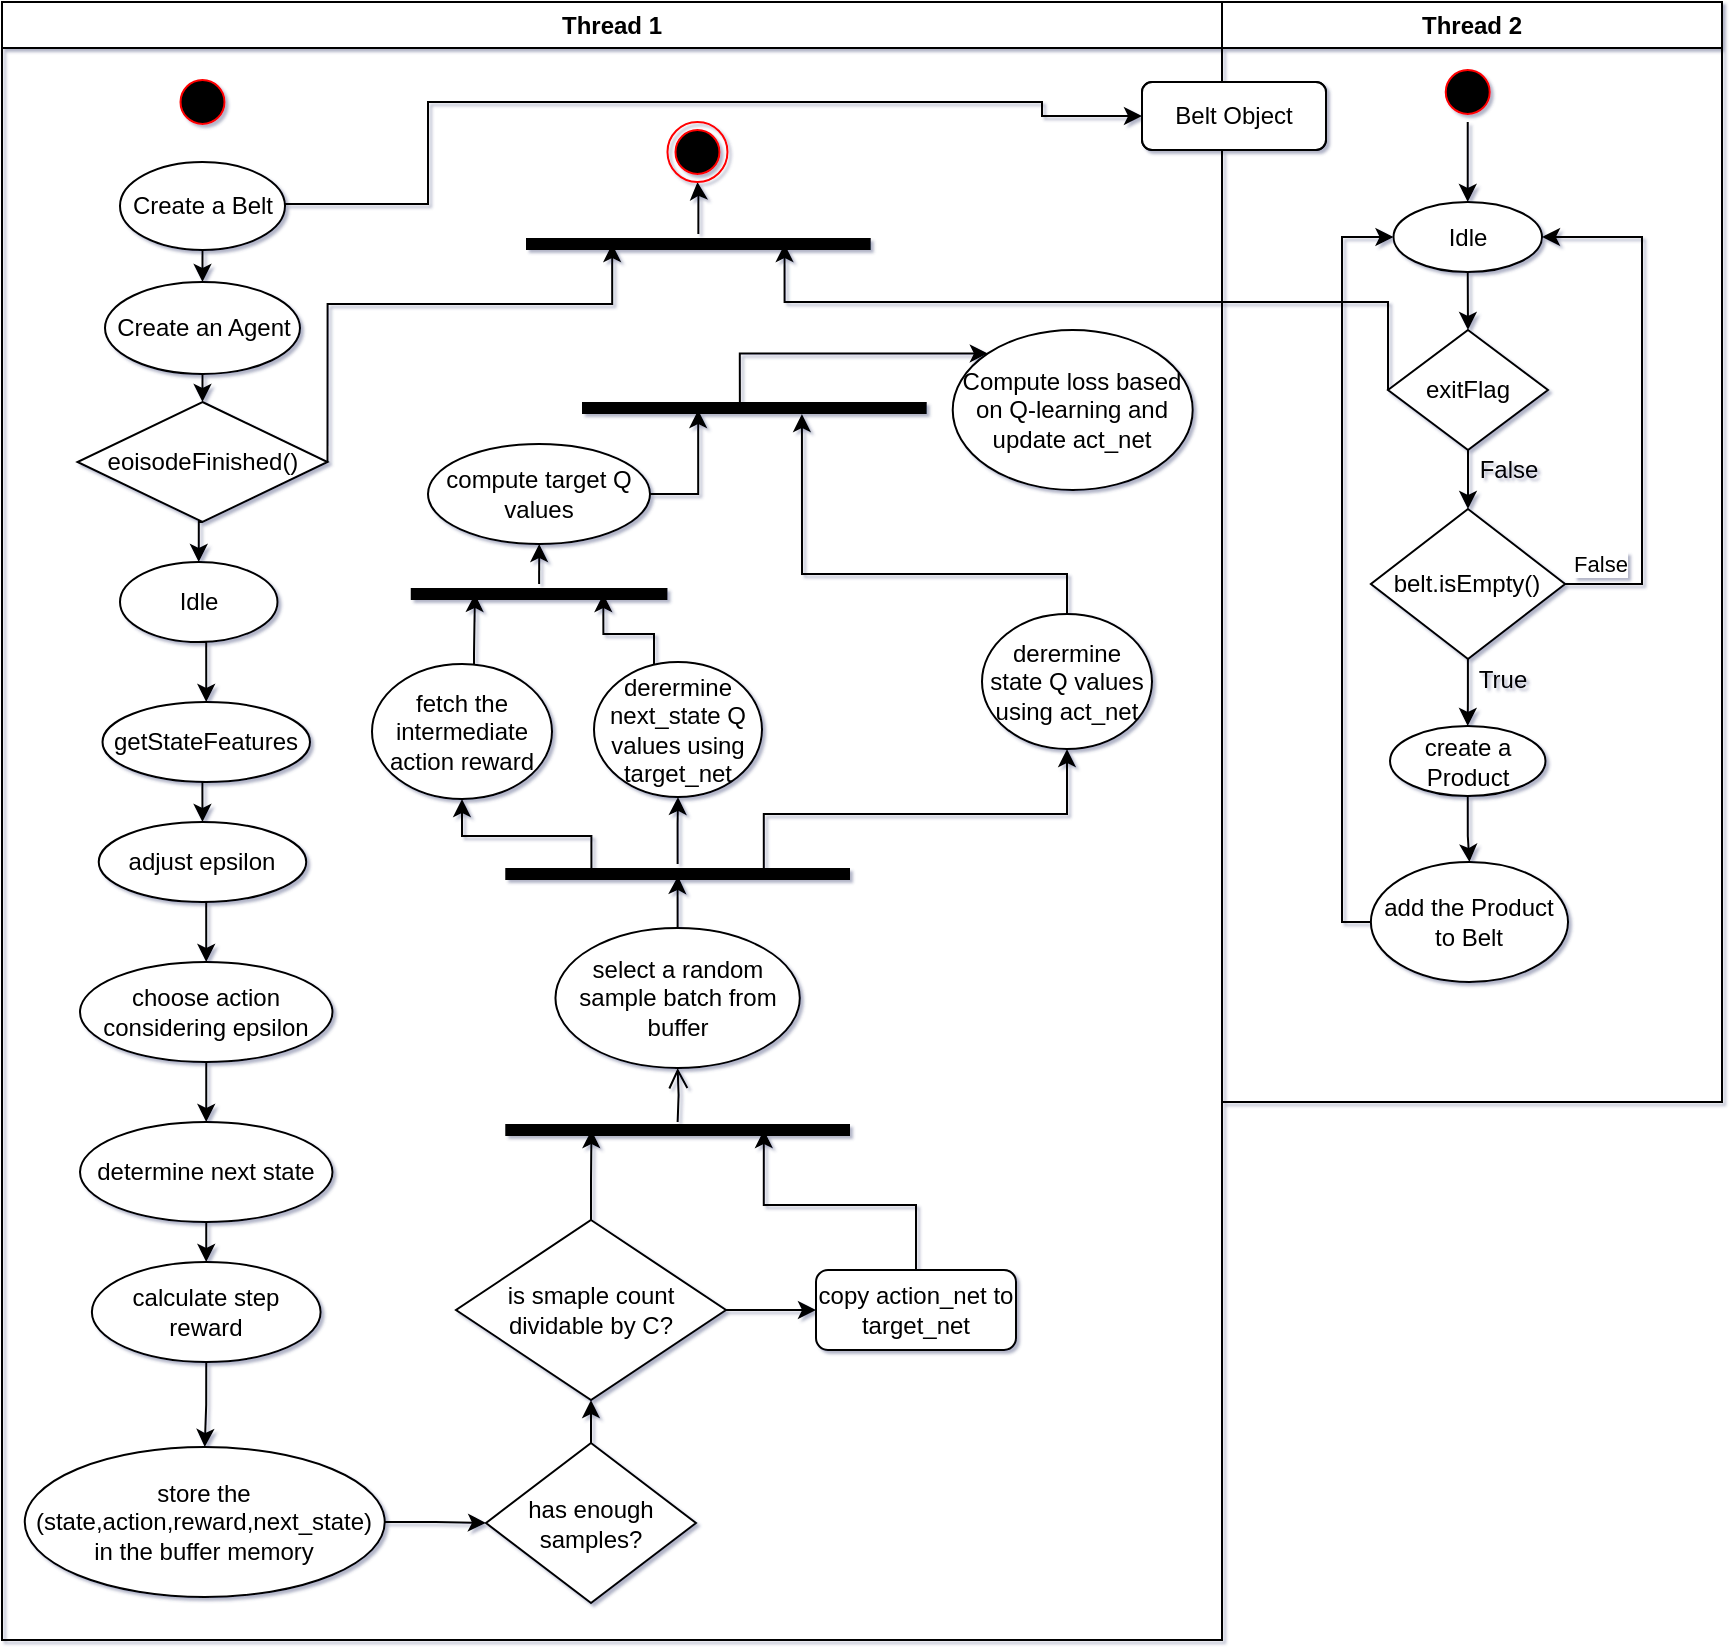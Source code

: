 <mxfile version="16.0.0" type="github">
  <diagram name="Page-1" id="e7e014a7-5840-1c2e-5031-d8a46d1fe8dd">
    <mxGraphModel dx="1350" dy="925" grid="1" gridSize="10" guides="1" tooltips="1" connect="1" arrows="1" fold="1" page="1" pageScale="1" pageWidth="1169" pageHeight="826" background="none" math="0" shadow="1">
      <root>
        <mxCell id="0" />
        <mxCell id="1" parent="0" />
        <mxCell id="3" value="Thread 2" style="swimlane;whiteSpace=wrap;strokeColor=#000000;" parent="1" vertex="1">
          <mxGeometry x="660" width="250" height="550" as="geometry" />
        </mxCell>
        <mxCell id="IZ_L9Osw-Pexkq-K0pFs-16" style="edgeStyle=orthogonalEdgeStyle;rounded=0;orthogonalLoop=1;jettySize=auto;html=1;entryX=0.5;entryY=0;entryDx=0;entryDy=0;" edge="1" parent="3" source="13" target="xOOWta2H1G1LAFOARg2k-72">
          <mxGeometry relative="1" as="geometry" />
        </mxCell>
        <mxCell id="13" value="" style="ellipse;shape=startState;fillColor=#000000;strokeColor=#ff0000;" parent="3" vertex="1">
          <mxGeometry x="107.87" y="30" width="30" height="30" as="geometry" />
        </mxCell>
        <mxCell id="IZ_L9Osw-Pexkq-K0pFs-18" style="edgeStyle=orthogonalEdgeStyle;rounded=0;orthogonalLoop=1;jettySize=auto;html=1;entryX=0.5;entryY=0;entryDx=0;entryDy=0;" edge="1" parent="3" source="xOOWta2H1G1LAFOARg2k-68" target="IZ_L9Osw-Pexkq-K0pFs-15">
          <mxGeometry relative="1" as="geometry" />
        </mxCell>
        <mxCell id="xOOWta2H1G1LAFOARg2k-68" value="exitFlag" style="rhombus;whiteSpace=wrap;html=1;" parent="3" vertex="1">
          <mxGeometry x="83" y="164" width="80" height="60" as="geometry" />
        </mxCell>
        <mxCell id="IZ_L9Osw-Pexkq-K0pFs-17" style="edgeStyle=orthogonalEdgeStyle;rounded=0;orthogonalLoop=1;jettySize=auto;html=1;entryX=0.5;entryY=0;entryDx=0;entryDy=0;" edge="1" parent="3" source="xOOWta2H1G1LAFOARg2k-72" target="xOOWta2H1G1LAFOARg2k-68">
          <mxGeometry relative="1" as="geometry" />
        </mxCell>
        <mxCell id="xOOWta2H1G1LAFOARg2k-72" value="Idle" style="ellipse;whiteSpace=wrap;html=1;" parent="3" vertex="1">
          <mxGeometry x="85.75" y="100" width="74.25" height="35" as="geometry" />
        </mxCell>
        <mxCell id="IZ_L9Osw-Pexkq-K0pFs-26" style="edgeStyle=orthogonalEdgeStyle;rounded=0;orthogonalLoop=1;jettySize=auto;html=1;entryX=0;entryY=0.5;entryDx=0;entryDy=0;" edge="1" parent="3" source="xOOWta2H1G1LAFOARg2k-73" target="xOOWta2H1G1LAFOARg2k-72">
          <mxGeometry relative="1" as="geometry">
            <Array as="points">
              <mxPoint x="60" y="460" />
              <mxPoint x="60" y="118" />
            </Array>
          </mxGeometry>
        </mxCell>
        <mxCell id="xOOWta2H1G1LAFOARg2k-73" value="add the Product to Belt" style="ellipse;whiteSpace=wrap;html=1;" parent="3" vertex="1">
          <mxGeometry x="74.44" y="430" width="98.57" height="60" as="geometry" />
        </mxCell>
        <mxCell id="IZ_L9Osw-Pexkq-K0pFs-25" style="edgeStyle=orthogonalEdgeStyle;rounded=0;orthogonalLoop=1;jettySize=auto;html=1;" edge="1" parent="3" source="xOOWta2H1G1LAFOARg2k-79" target="xOOWta2H1G1LAFOARg2k-73">
          <mxGeometry relative="1" as="geometry" />
        </mxCell>
        <mxCell id="xOOWta2H1G1LAFOARg2k-79" value="create a Product" style="ellipse;whiteSpace=wrap;html=1;" parent="3" vertex="1">
          <mxGeometry x="84" y="362" width="77.75" height="35" as="geometry" />
        </mxCell>
        <mxCell id="IZ_L9Osw-Pexkq-K0pFs-23" style="edgeStyle=orthogonalEdgeStyle;rounded=0;orthogonalLoop=1;jettySize=auto;html=1;entryX=1;entryY=0.5;entryDx=0;entryDy=0;exitX=1;exitY=0.5;exitDx=0;exitDy=0;" edge="1" parent="3" source="IZ_L9Osw-Pexkq-K0pFs-15" target="xOOWta2H1G1LAFOARg2k-72">
          <mxGeometry relative="1" as="geometry">
            <Array as="points">
              <mxPoint x="210" y="291" />
              <mxPoint x="210" y="118" />
            </Array>
          </mxGeometry>
        </mxCell>
        <mxCell id="IZ_L9Osw-Pexkq-K0pFs-27" value="False" style="edgeLabel;html=1;align=center;verticalAlign=middle;resizable=0;points=[];" vertex="1" connectable="0" parent="IZ_L9Osw-Pexkq-K0pFs-23">
          <mxGeometry x="0.103" y="-4" relative="1" as="geometry">
            <mxPoint x="-25" y="96" as="offset" />
          </mxGeometry>
        </mxCell>
        <mxCell id="IZ_L9Osw-Pexkq-K0pFs-24" style="edgeStyle=orthogonalEdgeStyle;rounded=0;orthogonalLoop=1;jettySize=auto;html=1;entryX=0.5;entryY=0;entryDx=0;entryDy=0;" edge="1" parent="3" source="IZ_L9Osw-Pexkq-K0pFs-15" target="xOOWta2H1G1LAFOARg2k-79">
          <mxGeometry relative="1" as="geometry" />
        </mxCell>
        <mxCell id="IZ_L9Osw-Pexkq-K0pFs-15" value="belt.isEmpty()" style="rhombus;whiteSpace=wrap;html=1;" vertex="1" parent="3">
          <mxGeometry x="74.44" y="253.5" width="97.12" height="75" as="geometry" />
        </mxCell>
        <mxCell id="IZ_L9Osw-Pexkq-K0pFs-29" value="False" style="text;html=1;align=center;verticalAlign=middle;resizable=0;points=[];autosize=1;strokeColor=none;fillColor=none;" vertex="1" parent="3">
          <mxGeometry x="123" y="224" width="40" height="20" as="geometry" />
        </mxCell>
        <mxCell id="IZ_L9Osw-Pexkq-K0pFs-28" value="True" style="text;html=1;align=center;verticalAlign=middle;resizable=0;points=[];autosize=1;strokeColor=none;fillColor=none;" vertex="1" parent="3">
          <mxGeometry x="120" y="328.5" width="40" height="20" as="geometry" />
        </mxCell>
        <mxCell id="xOOWta2H1G1LAFOARg2k-67" value="Belt Object" style="rounded=1;whiteSpace=wrap;html=1;" parent="3" vertex="1">
          <mxGeometry x="-40" y="40" width="92" height="34" as="geometry" />
        </mxCell>
        <mxCell id="2" value="Thread 1" style="swimlane;whiteSpace=wrap" parent="1" vertex="1">
          <mxGeometry x="50" width="610" height="819" as="geometry" />
        </mxCell>
        <mxCell id="5" value="" style="ellipse;shape=startState;fillColor=#000000;strokeColor=#ff0000;" parent="2" vertex="1">
          <mxGeometry x="85.25" y="35" width="30" height="30" as="geometry" />
        </mxCell>
        <mxCell id="IZ_L9Osw-Pexkq-K0pFs-109" style="edgeStyle=orthogonalEdgeStyle;rounded=0;orthogonalLoop=1;jettySize=auto;html=1;exitX=0.5;exitY=1;exitDx=0;exitDy=0;entryX=0.5;entryY=0;entryDx=0;entryDy=0;strokeColor=#000000;" edge="1" parent="2" source="xOOWta2H1G1LAFOARg2k-70" target="xOOWta2H1G1LAFOARg2k-71">
          <mxGeometry relative="1" as="geometry" />
        </mxCell>
        <mxCell id="xOOWta2H1G1LAFOARg2k-70" value="Create a Belt" style="ellipse;whiteSpace=wrap;html=1;" parent="2" vertex="1">
          <mxGeometry x="59" y="80" width="82.5" height="44" as="geometry" />
        </mxCell>
        <mxCell id="IZ_L9Osw-Pexkq-K0pFs-110" style="edgeStyle=orthogonalEdgeStyle;rounded=0;orthogonalLoop=1;jettySize=auto;html=1;exitX=0.5;exitY=1;exitDx=0;exitDy=0;entryX=0.5;entryY=0;entryDx=0;entryDy=0;strokeColor=#000000;" edge="1" parent="2" source="xOOWta2H1G1LAFOARg2k-71" target="IZ_L9Osw-Pexkq-K0pFs-32">
          <mxGeometry relative="1" as="geometry" />
        </mxCell>
        <mxCell id="xOOWta2H1G1LAFOARg2k-71" value="Create an Agent" style="ellipse;whiteSpace=wrap;html=1;" parent="2" vertex="1">
          <mxGeometry x="51.5" y="140" width="97.5" height="46" as="geometry" />
        </mxCell>
        <mxCell id="IZ_L9Osw-Pexkq-K0pFs-104" style="edgeStyle=orthogonalEdgeStyle;rounded=0;orthogonalLoop=1;jettySize=auto;html=1;exitX=1;exitY=0.5;exitDx=0;exitDy=0;entryX=0.75;entryY=0.5;entryDx=0;entryDy=0;entryPerimeter=0;strokeColor=#000000;" edge="1" parent="2" source="IZ_L9Osw-Pexkq-K0pFs-32" target="IZ_L9Osw-Pexkq-K0pFs-57">
          <mxGeometry relative="1" as="geometry">
            <Array as="points">
              <mxPoint x="163" y="151" />
              <mxPoint x="305" y="151" />
            </Array>
          </mxGeometry>
        </mxCell>
        <mxCell id="IZ_L9Osw-Pexkq-K0pFs-111" style="edgeStyle=orthogonalEdgeStyle;rounded=0;orthogonalLoop=1;jettySize=auto;html=1;exitX=0.5;exitY=1;exitDx=0;exitDy=0;entryX=0.5;entryY=0;entryDx=0;entryDy=0;strokeColor=#000000;" edge="1" parent="2" source="IZ_L9Osw-Pexkq-K0pFs-32" target="IZ_L9Osw-Pexkq-K0pFs-33">
          <mxGeometry relative="1" as="geometry" />
        </mxCell>
        <mxCell id="IZ_L9Osw-Pexkq-K0pFs-32" value="eoisodeFinished()" style="rhombus;whiteSpace=wrap;html=1;" vertex="1" parent="2">
          <mxGeometry x="37.75" y="200" width="125" height="60" as="geometry" />
        </mxCell>
        <mxCell id="IZ_L9Osw-Pexkq-K0pFs-112" style="edgeStyle=orthogonalEdgeStyle;rounded=0;orthogonalLoop=1;jettySize=auto;html=1;exitX=0.5;exitY=1;exitDx=0;exitDy=0;entryX=0.5;entryY=0;entryDx=0;entryDy=0;strokeColor=#000000;" edge="1" parent="2" source="IZ_L9Osw-Pexkq-K0pFs-33" target="IZ_L9Osw-Pexkq-K0pFs-38">
          <mxGeometry relative="1" as="geometry" />
        </mxCell>
        <mxCell id="IZ_L9Osw-Pexkq-K0pFs-33" value="Idle" style="ellipse;whiteSpace=wrap;html=1;" vertex="1" parent="2">
          <mxGeometry x="59" y="280" width="78.75" height="40" as="geometry" />
        </mxCell>
        <mxCell id="IZ_L9Osw-Pexkq-K0pFs-113" style="edgeStyle=orthogonalEdgeStyle;rounded=0;orthogonalLoop=1;jettySize=auto;html=1;exitX=0.5;exitY=1;exitDx=0;exitDy=0;entryX=0.5;entryY=0;entryDx=0;entryDy=0;strokeColor=#000000;" edge="1" parent="2" source="IZ_L9Osw-Pexkq-K0pFs-38" target="IZ_L9Osw-Pexkq-K0pFs-39">
          <mxGeometry relative="1" as="geometry" />
        </mxCell>
        <mxCell id="IZ_L9Osw-Pexkq-K0pFs-38" value="getStateFeatures" style="ellipse;whiteSpace=wrap;html=1;" vertex="1" parent="2">
          <mxGeometry x="50.26" y="350" width="103.74" height="40" as="geometry" />
        </mxCell>
        <mxCell id="IZ_L9Osw-Pexkq-K0pFs-114" style="edgeStyle=orthogonalEdgeStyle;rounded=0;orthogonalLoop=1;jettySize=auto;html=1;exitX=0.5;exitY=1;exitDx=0;exitDy=0;entryX=0.5;entryY=0;entryDx=0;entryDy=0;strokeColor=#000000;" edge="1" parent="2" source="IZ_L9Osw-Pexkq-K0pFs-39" target="IZ_L9Osw-Pexkq-K0pFs-40">
          <mxGeometry relative="1" as="geometry" />
        </mxCell>
        <mxCell id="IZ_L9Osw-Pexkq-K0pFs-39" value="adjust epsilon" style="ellipse;whiteSpace=wrap;html=1;" vertex="1" parent="2">
          <mxGeometry x="48.37" y="410" width="103.75" height="40" as="geometry" />
        </mxCell>
        <mxCell id="IZ_L9Osw-Pexkq-K0pFs-115" style="edgeStyle=orthogonalEdgeStyle;rounded=0;orthogonalLoop=1;jettySize=auto;html=1;exitX=0.5;exitY=1;exitDx=0;exitDy=0;entryX=0.5;entryY=0;entryDx=0;entryDy=0;strokeColor=#000000;" edge="1" parent="2" source="IZ_L9Osw-Pexkq-K0pFs-40" target="IZ_L9Osw-Pexkq-K0pFs-41">
          <mxGeometry relative="1" as="geometry" />
        </mxCell>
        <mxCell id="IZ_L9Osw-Pexkq-K0pFs-40" value="choose action considering epsilon" style="ellipse;whiteSpace=wrap;html=1;" vertex="1" parent="2">
          <mxGeometry x="39" y="480" width="126.25" height="50" as="geometry" />
        </mxCell>
        <mxCell id="IZ_L9Osw-Pexkq-K0pFs-116" style="edgeStyle=orthogonalEdgeStyle;rounded=0;orthogonalLoop=1;jettySize=auto;html=1;exitX=0.5;exitY=1;exitDx=0;exitDy=0;entryX=0.5;entryY=0;entryDx=0;entryDy=0;strokeColor=#000000;" edge="1" parent="2" source="IZ_L9Osw-Pexkq-K0pFs-41" target="IZ_L9Osw-Pexkq-K0pFs-42">
          <mxGeometry relative="1" as="geometry" />
        </mxCell>
        <mxCell id="IZ_L9Osw-Pexkq-K0pFs-41" value="determine next state" style="ellipse;whiteSpace=wrap;html=1;" vertex="1" parent="2">
          <mxGeometry x="39" y="560" width="126.25" height="50" as="geometry" />
        </mxCell>
        <mxCell id="IZ_L9Osw-Pexkq-K0pFs-117" style="edgeStyle=orthogonalEdgeStyle;rounded=0;orthogonalLoop=1;jettySize=auto;html=1;exitX=0.5;exitY=1;exitDx=0;exitDy=0;entryX=0.5;entryY=0;entryDx=0;entryDy=0;strokeColor=#000000;" edge="1" parent="2" source="IZ_L9Osw-Pexkq-K0pFs-42" target="IZ_L9Osw-Pexkq-K0pFs-43">
          <mxGeometry relative="1" as="geometry" />
        </mxCell>
        <mxCell id="IZ_L9Osw-Pexkq-K0pFs-42" value="calculate step reward" style="ellipse;whiteSpace=wrap;html=1;" vertex="1" parent="2">
          <mxGeometry x="44.94" y="630" width="114.37" height="50" as="geometry" />
        </mxCell>
        <mxCell id="IZ_L9Osw-Pexkq-K0pFs-118" value="" style="edgeStyle=orthogonalEdgeStyle;rounded=0;orthogonalLoop=1;jettySize=auto;html=1;strokeColor=#000000;" edge="1" parent="2" source="IZ_L9Osw-Pexkq-K0pFs-43" target="IZ_L9Osw-Pexkq-K0pFs-44">
          <mxGeometry relative="1" as="geometry" />
        </mxCell>
        <mxCell id="IZ_L9Osw-Pexkq-K0pFs-43" value="store the (state,action,reward,next_state) in the buffer memory" style="ellipse;whiteSpace=wrap;html=1;" vertex="1" parent="2">
          <mxGeometry x="11.38" y="722.5" width="180" height="75" as="geometry" />
        </mxCell>
        <mxCell id="IZ_L9Osw-Pexkq-K0pFs-119" style="edgeStyle=orthogonalEdgeStyle;rounded=0;orthogonalLoop=1;jettySize=auto;html=1;exitX=0.5;exitY=0;exitDx=0;exitDy=0;entryX=0.5;entryY=1;entryDx=0;entryDy=0;strokeColor=#000000;" edge="1" parent="2" source="IZ_L9Osw-Pexkq-K0pFs-44" target="IZ_L9Osw-Pexkq-K0pFs-45">
          <mxGeometry relative="1" as="geometry" />
        </mxCell>
        <mxCell id="IZ_L9Osw-Pexkq-K0pFs-44" value="has enough samples?" style="rhombus;whiteSpace=wrap;html=1;" vertex="1" parent="2">
          <mxGeometry x="242" y="720.5" width="105" height="80" as="geometry" />
        </mxCell>
        <mxCell id="IZ_L9Osw-Pexkq-K0pFs-54" style="edgeStyle=orthogonalEdgeStyle;rounded=0;orthogonalLoop=1;jettySize=auto;html=1;entryX=0.75;entryY=0.5;entryDx=0;entryDy=0;entryPerimeter=0;strokeColor=#000000;" edge="1" parent="2" source="IZ_L9Osw-Pexkq-K0pFs-45" target="IZ_L9Osw-Pexkq-K0pFs-48">
          <mxGeometry relative="1" as="geometry" />
        </mxCell>
        <mxCell id="IZ_L9Osw-Pexkq-K0pFs-120" style="edgeStyle=orthogonalEdgeStyle;rounded=0;orthogonalLoop=1;jettySize=auto;html=1;entryX=0;entryY=0.5;entryDx=0;entryDy=0;strokeColor=#000000;" edge="1" parent="2" source="IZ_L9Osw-Pexkq-K0pFs-45" target="IZ_L9Osw-Pexkq-K0pFs-46">
          <mxGeometry relative="1" as="geometry" />
        </mxCell>
        <mxCell id="IZ_L9Osw-Pexkq-K0pFs-45" value="is smaple count dividable by C?" style="rhombus;whiteSpace=wrap;html=1;" vertex="1" parent="2">
          <mxGeometry x="227" y="609" width="135" height="90" as="geometry" />
        </mxCell>
        <mxCell id="IZ_L9Osw-Pexkq-K0pFs-53" style="edgeStyle=orthogonalEdgeStyle;rounded=0;orthogonalLoop=1;jettySize=auto;html=1;entryX=0.25;entryY=0.5;entryDx=0;entryDy=0;entryPerimeter=0;strokeColor=#000000;" edge="1" parent="2" source="IZ_L9Osw-Pexkq-K0pFs-46" target="IZ_L9Osw-Pexkq-K0pFs-48">
          <mxGeometry relative="1" as="geometry" />
        </mxCell>
        <mxCell id="IZ_L9Osw-Pexkq-K0pFs-46" value="copy action_net to target_net" style="rounded=1;whiteSpace=wrap;html=1;" vertex="1" parent="2">
          <mxGeometry x="407" y="634" width="100" height="40" as="geometry" />
        </mxCell>
        <mxCell id="IZ_L9Osw-Pexkq-K0pFs-52" value="" style="group" vertex="1" connectable="0" parent="2">
          <mxGeometry x="251.64" y="531" width="172.36" height="38" as="geometry" />
        </mxCell>
        <mxCell id="IZ_L9Osw-Pexkq-K0pFs-48" value="" style="shape=line;html=1;strokeWidth=6;strokeColor=#000000;rotation=-180;flipH=0;flipV=0;" vertex="1" parent="IZ_L9Osw-Pexkq-K0pFs-52">
          <mxGeometry y="28" width="172.36" height="10" as="geometry" />
        </mxCell>
        <mxCell id="IZ_L9Osw-Pexkq-K0pFs-49" value="" style="edgeStyle=orthogonalEdgeStyle;html=1;verticalAlign=bottom;endArrow=open;endSize=8;strokeColor=#000000;rounded=0;entryX=0.5;entryY=1;entryDx=0;entryDy=0;" edge="1" parent="IZ_L9Osw-Pexkq-K0pFs-52" target="IZ_L9Osw-Pexkq-K0pFs-55">
          <mxGeometry relative="1" as="geometry">
            <mxPoint x="86.18" as="targetPoint" />
            <mxPoint x="86.18" y="29" as="sourcePoint" />
            <Array as="points" />
          </mxGeometry>
        </mxCell>
        <mxCell id="IZ_L9Osw-Pexkq-K0pFs-68" style="edgeStyle=orthogonalEdgeStyle;rounded=0;orthogonalLoop=1;jettySize=auto;html=1;entryX=0.499;entryY=0.4;entryDx=0;entryDy=0;entryPerimeter=0;strokeColor=#000000;" edge="1" parent="2" source="IZ_L9Osw-Pexkq-K0pFs-55" target="IZ_L9Osw-Pexkq-K0pFs-60">
          <mxGeometry relative="1" as="geometry" />
        </mxCell>
        <mxCell id="IZ_L9Osw-Pexkq-K0pFs-55" value="select a random sample batch from buffer" style="ellipse;whiteSpace=wrap;html=1;strokeColor=#000000;" vertex="1" parent="2">
          <mxGeometry x="276.73" y="463" width="122.18" height="70" as="geometry" />
        </mxCell>
        <mxCell id="IZ_L9Osw-Pexkq-K0pFs-75" style="edgeStyle=orthogonalEdgeStyle;rounded=0;orthogonalLoop=1;jettySize=auto;html=1;exitX=0.25;exitY=0.5;exitDx=0;exitDy=0;exitPerimeter=0;entryX=0.5;entryY=1;entryDx=0;entryDy=0;strokeColor=#000000;" edge="1" parent="2" source="IZ_L9Osw-Pexkq-K0pFs-60" target="IZ_L9Osw-Pexkq-K0pFs-65">
          <mxGeometry relative="1" as="geometry">
            <Array as="points">
              <mxPoint x="381" y="406" />
              <mxPoint x="533" y="406" />
            </Array>
          </mxGeometry>
        </mxCell>
        <mxCell id="IZ_L9Osw-Pexkq-K0pFs-76" style="edgeStyle=orthogonalEdgeStyle;rounded=0;orthogonalLoop=1;jettySize=auto;html=1;exitX=0.75;exitY=0.5;exitDx=0;exitDy=0;exitPerimeter=0;entryX=0.5;entryY=1;entryDx=0;entryDy=0;strokeColor=#000000;" edge="1" parent="2" source="IZ_L9Osw-Pexkq-K0pFs-60" target="IZ_L9Osw-Pexkq-K0pFs-67">
          <mxGeometry relative="1" as="geometry">
            <Array as="points">
              <mxPoint x="295" y="417" />
              <mxPoint x="230" y="417" />
            </Array>
          </mxGeometry>
        </mxCell>
        <mxCell id="IZ_L9Osw-Pexkq-K0pFs-79" style="edgeStyle=orthogonalEdgeStyle;rounded=0;orthogonalLoop=1;jettySize=auto;html=1;entryX=0.5;entryY=1;entryDx=0;entryDy=0;strokeColor=#000000;" edge="1" parent="2" source="IZ_L9Osw-Pexkq-K0pFs-60" target="IZ_L9Osw-Pexkq-K0pFs-66">
          <mxGeometry relative="1" as="geometry" />
        </mxCell>
        <mxCell id="IZ_L9Osw-Pexkq-K0pFs-60" value="" style="shape=line;html=1;strokeWidth=6;strokeColor=#000000;rotation=-180;flipH=0;flipV=0;" vertex="1" parent="2">
          <mxGeometry x="251.64" y="431" width="172.36" height="10" as="geometry" />
        </mxCell>
        <mxCell id="IZ_L9Osw-Pexkq-K0pFs-88" style="edgeStyle=orthogonalEdgeStyle;rounded=0;orthogonalLoop=1;jettySize=auto;html=1;entryX=0.362;entryY=0.2;entryDx=0;entryDy=0;entryPerimeter=0;strokeColor=#000000;" edge="1" parent="2" source="IZ_L9Osw-Pexkq-K0pFs-65" target="IZ_L9Osw-Pexkq-K0pFs-86">
          <mxGeometry relative="1" as="geometry">
            <Array as="points">
              <mxPoint x="533" y="286" />
              <mxPoint x="400" y="286" />
            </Array>
          </mxGeometry>
        </mxCell>
        <mxCell id="IZ_L9Osw-Pexkq-K0pFs-65" value="derermine state Q values using act_net" style="ellipse;whiteSpace=wrap;html=1;strokeColor=#000000;" vertex="1" parent="2">
          <mxGeometry x="490" y="306" width="85" height="67.5" as="geometry" />
        </mxCell>
        <mxCell id="IZ_L9Osw-Pexkq-K0pFs-93" style="edgeStyle=orthogonalEdgeStyle;rounded=0;orthogonalLoop=1;jettySize=auto;html=1;entryX=0.25;entryY=0.5;entryDx=0;entryDy=0;entryPerimeter=0;strokeColor=#000000;" edge="1" parent="2" source="IZ_L9Osw-Pexkq-K0pFs-66" target="IZ_L9Osw-Pexkq-K0pFs-74">
          <mxGeometry relative="1" as="geometry">
            <Array as="points">
              <mxPoint x="326" y="316" />
              <mxPoint x="301" y="316" />
            </Array>
          </mxGeometry>
        </mxCell>
        <mxCell id="IZ_L9Osw-Pexkq-K0pFs-66" value="&lt;span&gt;derermine next_state Q values using target_net&lt;/span&gt;" style="ellipse;whiteSpace=wrap;html=1;strokeColor=#000000;" vertex="1" parent="2">
          <mxGeometry x="296" y="330" width="84" height="67.5" as="geometry" />
        </mxCell>
        <mxCell id="IZ_L9Osw-Pexkq-K0pFs-67" value="fetch the intermediate action reward" style="ellipse;whiteSpace=wrap;html=1;strokeColor=#000000;" vertex="1" parent="2">
          <mxGeometry x="185" y="331" width="90" height="67.5" as="geometry" />
        </mxCell>
        <mxCell id="IZ_L9Osw-Pexkq-K0pFs-103" style="edgeStyle=orthogonalEdgeStyle;rounded=0;orthogonalLoop=1;jettySize=auto;html=1;entryX=0.5;entryY=1;entryDx=0;entryDy=0;strokeColor=#000000;" edge="1" parent="2" source="IZ_L9Osw-Pexkq-K0pFs-57" target="IZ_L9Osw-Pexkq-K0pFs-100">
          <mxGeometry relative="1" as="geometry" />
        </mxCell>
        <mxCell id="IZ_L9Osw-Pexkq-K0pFs-57" value="" style="shape=line;html=1;strokeWidth=6;strokeColor=#000000;rotation=-180;flipH=0;flipV=0;" vertex="1" parent="2">
          <mxGeometry x="262" y="116" width="172.36" height="10" as="geometry" />
        </mxCell>
        <mxCell id="IZ_L9Osw-Pexkq-K0pFs-87" style="edgeStyle=orthogonalEdgeStyle;rounded=0;orthogonalLoop=1;jettySize=auto;html=1;entryX=0.663;entryY=0.4;entryDx=0;entryDy=0;entryPerimeter=0;strokeColor=#000000;exitX=1;exitY=0.5;exitDx=0;exitDy=0;" edge="1" parent="2" source="IZ_L9Osw-Pexkq-K0pFs-83" target="IZ_L9Osw-Pexkq-K0pFs-86">
          <mxGeometry relative="1" as="geometry" />
        </mxCell>
        <mxCell id="IZ_L9Osw-Pexkq-K0pFs-83" value="compute target Q values" style="ellipse;whiteSpace=wrap;html=1;strokeColor=#000000;" vertex="1" parent="2">
          <mxGeometry x="213" y="221" width="111" height="50" as="geometry" />
        </mxCell>
        <mxCell id="IZ_L9Osw-Pexkq-K0pFs-98" style="edgeStyle=orthogonalEdgeStyle;rounded=0;orthogonalLoop=1;jettySize=auto;html=1;strokeColor=#000000;" edge="1" parent="2" source="IZ_L9Osw-Pexkq-K0pFs-74" target="IZ_L9Osw-Pexkq-K0pFs-83">
          <mxGeometry relative="1" as="geometry" />
        </mxCell>
        <mxCell id="IZ_L9Osw-Pexkq-K0pFs-74" value="" style="shape=line;html=1;strokeWidth=6;strokeColor=#000000;rotation=-180;flipH=0;flipV=0;" vertex="1" parent="2">
          <mxGeometry x="204.38" y="291" width="128.36" height="10" as="geometry" />
        </mxCell>
        <mxCell id="IZ_L9Osw-Pexkq-K0pFs-82" style="edgeStyle=orthogonalEdgeStyle;rounded=0;orthogonalLoop=1;jettySize=auto;html=1;entryX=0.75;entryY=0.5;entryDx=0;entryDy=0;entryPerimeter=0;strokeColor=#000000;" edge="1" parent="2" source="IZ_L9Osw-Pexkq-K0pFs-67" target="IZ_L9Osw-Pexkq-K0pFs-74">
          <mxGeometry relative="1" as="geometry">
            <Array as="points">
              <mxPoint x="236" y="326" />
              <mxPoint x="236" y="326" />
            </Array>
          </mxGeometry>
        </mxCell>
        <mxCell id="IZ_L9Osw-Pexkq-K0pFs-106" style="edgeStyle=orthogonalEdgeStyle;rounded=0;orthogonalLoop=1;jettySize=auto;html=1;entryX=0;entryY=0;entryDx=0;entryDy=0;strokeColor=#000000;exitX=0.542;exitY=0.4;exitDx=0;exitDy=0;exitPerimeter=0;" edge="1" parent="2" source="IZ_L9Osw-Pexkq-K0pFs-86" target="IZ_L9Osw-Pexkq-K0pFs-89">
          <mxGeometry relative="1" as="geometry">
            <Array as="points">
              <mxPoint x="369" y="176" />
            </Array>
          </mxGeometry>
        </mxCell>
        <mxCell id="IZ_L9Osw-Pexkq-K0pFs-86" value="" style="shape=line;html=1;strokeWidth=6;strokeColor=#000000;rotation=-180;flipH=0;flipV=0;" vertex="1" parent="2">
          <mxGeometry x="290.0" y="198" width="172.36" height="10" as="geometry" />
        </mxCell>
        <mxCell id="IZ_L9Osw-Pexkq-K0pFs-89" value="Compute loss based on Q-learning and update act_net" style="ellipse;whiteSpace=wrap;html=1;" vertex="1" parent="2">
          <mxGeometry x="475.36" y="164" width="120" height="80" as="geometry" />
        </mxCell>
        <mxCell id="IZ_L9Osw-Pexkq-K0pFs-100" value="" style="ellipse;html=1;shape=endState;fillColor=#000000;strokeColor=#ff0000;" vertex="1" parent="2">
          <mxGeometry x="332.74" y="60" width="30" height="30" as="geometry" />
        </mxCell>
        <mxCell id="IZ_L9Osw-Pexkq-K0pFs-30" style="edgeStyle=orthogonalEdgeStyle;rounded=0;orthogonalLoop=1;jettySize=auto;html=1;entryX=0;entryY=0.5;entryDx=0;entryDy=0;exitX=1;exitY=0.5;exitDx=0;exitDy=0;" edge="1" parent="1" source="xOOWta2H1G1LAFOARg2k-70" target="xOOWta2H1G1LAFOARg2k-67">
          <mxGeometry relative="1" as="geometry">
            <mxPoint x="240" y="96" as="sourcePoint" />
            <Array as="points">
              <mxPoint x="192" y="101" />
              <mxPoint x="263" y="101" />
              <mxPoint x="263" y="50" />
              <mxPoint x="570" y="50" />
              <mxPoint x="570" y="57" />
            </Array>
          </mxGeometry>
        </mxCell>
        <mxCell id="IZ_L9Osw-Pexkq-K0pFs-107" style="edgeStyle=orthogonalEdgeStyle;rounded=0;orthogonalLoop=1;jettySize=auto;html=1;exitX=0;exitY=0.5;exitDx=0;exitDy=0;entryX=0.25;entryY=0.5;entryDx=0;entryDy=0;entryPerimeter=0;strokeColor=#000000;" edge="1" parent="1" source="xOOWta2H1G1LAFOARg2k-68" target="IZ_L9Osw-Pexkq-K0pFs-57">
          <mxGeometry relative="1" as="geometry">
            <Array as="points">
              <mxPoint x="743" y="150" />
              <mxPoint x="441" y="150" />
            </Array>
          </mxGeometry>
        </mxCell>
        <mxCell id="IZ_L9Osw-Pexkq-K0pFs-108" value="Belt Object" style="rounded=1;whiteSpace=wrap;html=1;" vertex="1" parent="1">
          <mxGeometry x="620" y="40" width="92" height="34" as="geometry" />
        </mxCell>
      </root>
    </mxGraphModel>
  </diagram>
</mxfile>
